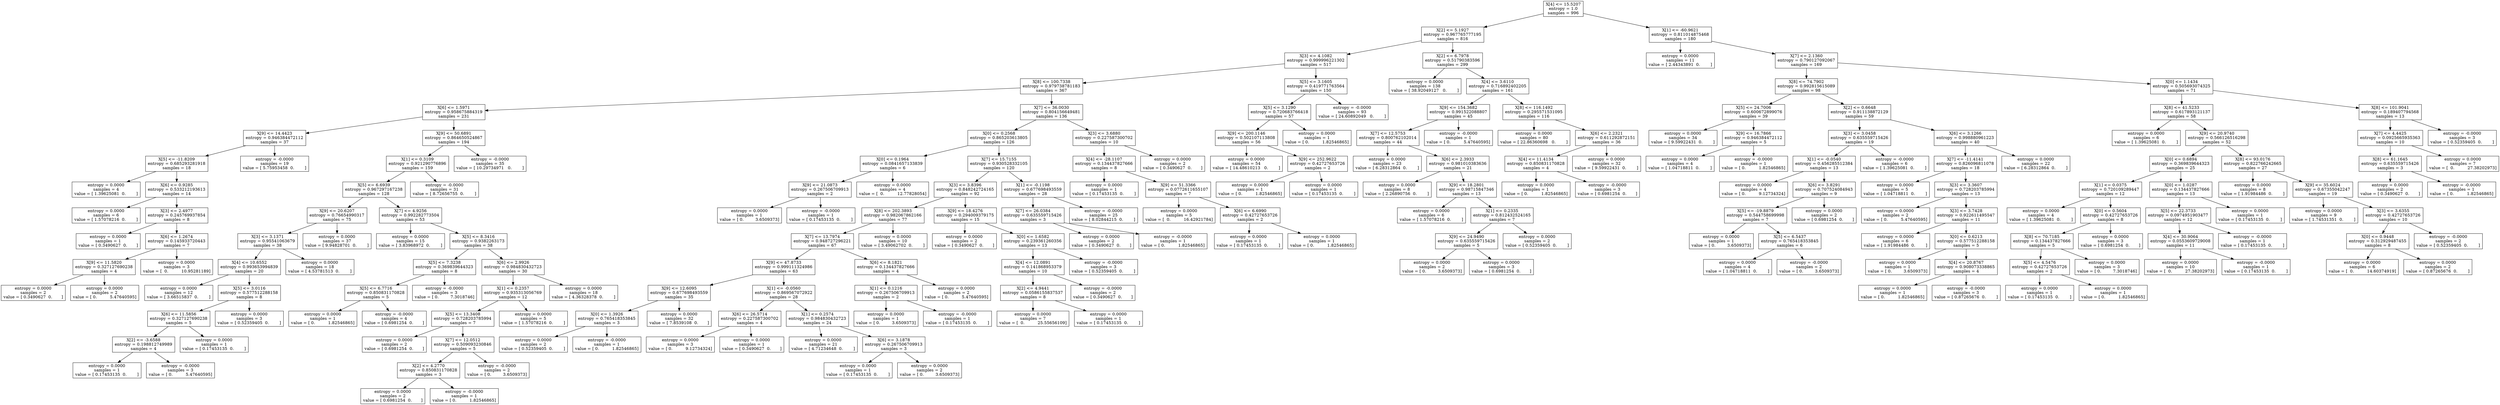 digraph Tree {
0 [label="X[4] <= 15.5207\nentropy = 1.0\nsamples = 996", shape="box"] ;
1 [label="X[2] <= 5.1927\nentropy = 0.967765777195\nsamples = 816", shape="box"] ;
0 -> 1 ;
2 [label="X[3] <= 4.1082\nentropy = 0.999996221302\nsamples = 517", shape="box"] ;
1 -> 2 ;
3 [label="X[8] <= 100.7338\nentropy = 0.979738781183\nsamples = 367", shape="box"] ;
2 -> 3 ;
4 [label="X[6] <= 1.5971\nentropy = 0.958675884319\nsamples = 231", shape="box"] ;
3 -> 4 ;
5 [label="X[9] <= 14.4423\nentropy = 0.946384472112\nsamples = 37", shape="box"] ;
4 -> 5 ;
6 [label="X[5] <= -11.8209\nentropy = 0.685293281918\nsamples = 18", shape="box"] ;
5 -> 6 ;
7 [label="entropy = 0.0000\nsamples = 4\nvalue = [ 1.39625081  0.        ]", shape="box"] ;
6 -> 7 ;
8 [label="X[6] <= 0.9285\nentropy = 0.533212193613\nsamples = 14", shape="box"] ;
6 -> 8 ;
9 [label="entropy = 0.0000\nsamples = 6\nvalue = [ 1.57078216  0.        ]", shape="box"] ;
8 -> 9 ;
10 [label="X[3] <= 2.4977\nentropy = 0.245769937854\nsamples = 8", shape="box"] ;
8 -> 10 ;
11 [label="entropy = 0.0000\nsamples = 1\nvalue = [ 0.3490627  0.       ]", shape="box"] ;
10 -> 11 ;
12 [label="X[6] <= 1.2674\nentropy = 0.145933720443\nsamples = 7", shape="box"] ;
10 -> 12 ;
13 [label="X[9] <= 11.5820\nentropy = 0.327127690238\nsamples = 4", shape="box"] ;
12 -> 13 ;
14 [label="entropy = 0.0000\nsamples = 2\nvalue = [ 0.3490627  0.       ]", shape="box"] ;
13 -> 14 ;
15 [label="entropy = 0.0000\nsamples = 2\nvalue = [ 0.          5.47640595]", shape="box"] ;
13 -> 15 ;
16 [label="entropy = 0.0000\nsamples = 3\nvalue = [  0.          10.95281189]", shape="box"] ;
12 -> 16 ;
17 [label="entropy = -0.0000\nsamples = 19\nvalue = [ 5.75953458  0.        ]", shape="box"] ;
5 -> 17 ;
18 [label="X[9] <= 50.6891\nentropy = 0.864650524867\nsamples = 194", shape="box"] ;
4 -> 18 ;
19 [label="X[1] <= 0.3109\nentropy = 0.921290776896\nsamples = 159", shape="box"] ;
18 -> 19 ;
20 [label="X[5] <= 6.6939\nentropy = 0.967297167238\nsamples = 128", shape="box"] ;
19 -> 20 ;
21 [label="X[9] <= 20.6207\nentropy = 0.76654990317\nsamples = 75", shape="box"] ;
20 -> 21 ;
22 [label="X[3] <= 3.1371\nentropy = 0.95541063679\nsamples = 38", shape="box"] ;
21 -> 22 ;
23 [label="X[4] <= 10.6552\nentropy = 0.993653994839\nsamples = 20", shape="box"] ;
22 -> 23 ;
24 [label="entropy = 0.0000\nsamples = 12\nvalue = [ 3.66515837  0.        ]", shape="box"] ;
23 -> 24 ;
25 [label="X[5] <= 3.0116\nentropy = 0.577512288158\nsamples = 8", shape="box"] ;
23 -> 25 ;
26 [label="X[6] <= 11.5856\nentropy = 0.327127690238\nsamples = 5", shape="box"] ;
25 -> 26 ;
27 [label="X[2] <= -3.6588\nentropy = 0.198812749989\nsamples = 4", shape="box"] ;
26 -> 27 ;
28 [label="entropy = 0.0000\nsamples = 1\nvalue = [ 0.17453135  0.        ]", shape="box"] ;
27 -> 28 ;
29 [label="entropy = -0.0000\nsamples = 3\nvalue = [ 0.          5.47640595]", shape="box"] ;
27 -> 29 ;
30 [label="entropy = 0.0000\nsamples = 1\nvalue = [ 0.17453135  0.        ]", shape="box"] ;
26 -> 30 ;
31 [label="entropy = 0.0000\nsamples = 3\nvalue = [ 0.52359405  0.        ]", shape="box"] ;
25 -> 31 ;
32 [label="entropy = 0.0000\nsamples = 18\nvalue = [ 4.53781513  0.        ]", shape="box"] ;
22 -> 32 ;
33 [label="entropy = 0.0000\nsamples = 37\nvalue = [ 9.94828701  0.        ]", shape="box"] ;
21 -> 33 ;
34 [label="X[7] <= 4.9256\nentropy = 0.992282773504\nsamples = 53", shape="box"] ;
20 -> 34 ;
35 [label="entropy = 0.0000\nsamples = 15\nvalue = [ 3.83968972  0.        ]", shape="box"] ;
34 -> 35 ;
36 [label="X[5] <= 8.3416\nentropy = 0.9382263173\nsamples = 38", shape="box"] ;
34 -> 36 ;
37 [label="X[5] <= 7.3238\nentropy = 0.369839644323\nsamples = 8", shape="box"] ;
36 -> 37 ;
38 [label="X[5] <= 6.7716\nentropy = 0.850831170828\nsamples = 5", shape="box"] ;
37 -> 38 ;
39 [label="entropy = 0.0000\nsamples = 1\nvalue = [ 0.          1.82546865]", shape="box"] ;
38 -> 39 ;
40 [label="entropy = -0.0000\nsamples = 4\nvalue = [ 0.6981254  0.       ]", shape="box"] ;
38 -> 40 ;
41 [label="entropy = -0.0000\nsamples = 3\nvalue = [ 0.         7.3018746]", shape="box"] ;
37 -> 41 ;
42 [label="X[6] <= 2.9926\nentropy = 0.984830432723\nsamples = 30", shape="box"] ;
36 -> 42 ;
43 [label="X[1] <= 0.2357\nentropy = 0.935313056769\nsamples = 12", shape="box"] ;
42 -> 43 ;
44 [label="X[5] <= 13.3408\nentropy = 0.728203785994\nsamples = 7", shape="box"] ;
43 -> 44 ;
45 [label="entropy = 0.0000\nsamples = 2\nvalue = [ 0.6981254  0.       ]", shape="box"] ;
44 -> 45 ;
46 [label="X[7] <= 12.0512\nentropy = 0.509093230846\nsamples = 5", shape="box"] ;
44 -> 46 ;
47 [label="X[2] <= 4.2770\nentropy = 0.850831170828\nsamples = 3", shape="box"] ;
46 -> 47 ;
48 [label="entropy = 0.0000\nsamples = 2\nvalue = [ 0.6981254  0.       ]", shape="box"] ;
47 -> 48 ;
49 [label="entropy = -0.0000\nsamples = 1\nvalue = [ 0.          1.82546865]", shape="box"] ;
47 -> 49 ;
50 [label="entropy = -0.0000\nsamples = 2\nvalue = [ 0.         3.6509373]", shape="box"] ;
46 -> 50 ;
51 [label="entropy = 0.0000\nsamples = 5\nvalue = [ 1.57078216  0.        ]", shape="box"] ;
43 -> 51 ;
52 [label="entropy = 0.0000\nsamples = 18\nvalue = [ 4.36328378  0.        ]", shape="box"] ;
42 -> 52 ;
53 [label="entropy = -0.0000\nsamples = 31\nvalue = [ 8.72656755  0.        ]", shape="box"] ;
19 -> 53 ;
54 [label="entropy = -0.0000\nsamples = 35\nvalue = [ 10.29734971   0.        ]", shape="box"] ;
18 -> 54 ;
55 [label="X[7] <= 36.0030\nentropy = 0.804156649481\nsamples = 136", shape="box"] ;
3 -> 55 ;
56 [label="X[0] <= 0.2568\nentropy = 0.865203613805\nsamples = 126", shape="box"] ;
55 -> 56 ;
57 [label="X[0] <= 0.1964\nentropy = 0.0841657133839\nsamples = 6", shape="box"] ;
56 -> 57 ;
58 [label="X[9] <= 21.0873\nentropy = 0.267506709913\nsamples = 2", shape="box"] ;
57 -> 58 ;
59 [label="entropy = 0.0000\nsamples = 1\nvalue = [ 0.         3.6509373]", shape="box"] ;
58 -> 59 ;
60 [label="entropy = -0.0000\nsamples = 1\nvalue = [ 0.17453135  0.        ]", shape="box"] ;
58 -> 60 ;
61 [label="entropy = 0.0000\nsamples = 4\nvalue = [  0.          12.77828054]", shape="box"] ;
57 -> 61 ;
62 [label="X[7] <= 15.7155\nentropy = 0.930528332105\nsamples = 120", shape="box"] ;
56 -> 62 ;
63 [label="X[3] <= 3.8396\nentropy = 0.848242724165\nsamples = 92", shape="box"] ;
62 -> 63 ;
64 [label="X[8] <= 202.3893\nentropy = 0.982067862166\nsamples = 77", shape="box"] ;
63 -> 64 ;
65 [label="X[7] <= 13.7974\nentropy = 0.948727296221\nsamples = 67", shape="box"] ;
64 -> 65 ;
66 [label="X[9] <= 47.8733\nentropy = 0.999111324986\nsamples = 63", shape="box"] ;
65 -> 66 ;
67 [label="X[9] <= 12.6095\nentropy = 0.677698493559\nsamples = 35", shape="box"] ;
66 -> 67 ;
68 [label="X[0] <= 1.3926\nentropy = 0.765418353845\nsamples = 3", shape="box"] ;
67 -> 68 ;
69 [label="entropy = 0.0000\nsamples = 2\nvalue = [ 0.52359405  0.        ]", shape="box"] ;
68 -> 69 ;
70 [label="entropy = -0.0000\nsamples = 1\nvalue = [ 0.          1.82546865]", shape="box"] ;
68 -> 70 ;
71 [label="entropy = 0.0000\nsamples = 32\nvalue = [ 7.8539108  0.       ]", shape="box"] ;
67 -> 71 ;
72 [label="X[1] <= -0.0560\nentropy = 0.869567072922\nsamples = 28", shape="box"] ;
66 -> 72 ;
73 [label="X[6] <= 26.5714\nentropy = 0.227587300702\nsamples = 4", shape="box"] ;
72 -> 73 ;
74 [label="entropy = 0.0000\nsamples = 3\nvalue = [ 0.          9.12734324]", shape="box"] ;
73 -> 74 ;
75 [label="entropy = 0.0000\nsamples = 1\nvalue = [ 0.3490627  0.       ]", shape="box"] ;
73 -> 75 ;
76 [label="X[1] <= 0.2574\nentropy = 0.984830432723\nsamples = 24", shape="box"] ;
72 -> 76 ;
77 [label="entropy = 0.0000\nsamples = 21\nvalue = [ 4.71234648  0.        ]", shape="box"] ;
76 -> 77 ;
78 [label="X[6] <= 3.1878\nentropy = 0.267506709913\nsamples = 3", shape="box"] ;
76 -> 78 ;
79 [label="entropy = 0.0000\nsamples = 1\nvalue = [ 0.17453135  0.        ]", shape="box"] ;
78 -> 79 ;
80 [label="entropy = 0.0000\nsamples = 2\nvalue = [ 0.         3.6509373]", shape="box"] ;
78 -> 80 ;
81 [label="X[6] <= 8.1821\nentropy = 0.134437827666\nsamples = 4", shape="box"] ;
65 -> 81 ;
82 [label="X[1] <= 0.1216\nentropy = 0.267506709913\nsamples = 2", shape="box"] ;
81 -> 82 ;
83 [label="entropy = 0.0000\nsamples = 1\nvalue = [ 0.         3.6509373]", shape="box"] ;
82 -> 83 ;
84 [label="entropy = -0.0000\nsamples = 1\nvalue = [ 0.17453135  0.        ]", shape="box"] ;
82 -> 84 ;
85 [label="entropy = 0.0000\nsamples = 2\nvalue = [ 0.          5.47640595]", shape="box"] ;
81 -> 85 ;
86 [label="entropy = 0.0000\nsamples = 10\nvalue = [ 3.49062702  0.        ]", shape="box"] ;
64 -> 86 ;
87 [label="X[9] <= 18.4276\nentropy = 0.294009379175\nsamples = 15", shape="box"] ;
63 -> 87 ;
88 [label="entropy = 0.0000\nsamples = 2\nvalue = [ 0.3490627  0.       ]", shape="box"] ;
87 -> 88 ;
89 [label="X[0] <= 1.6582\nentropy = 0.239361260356\nsamples = 13", shape="box"] ;
87 -> 89 ;
90 [label="X[4] <= 12.0891\nentropy = 0.141868953379\nsamples = 10", shape="box"] ;
89 -> 90 ;
91 [label="X[2] <= 4.9441\nentropy = 0.0586155837537\nsamples = 8", shape="box"] ;
90 -> 91 ;
92 [label="entropy = 0.0000\nsamples = 7\nvalue = [  0.          25.55656109]", shape="box"] ;
91 -> 92 ;
93 [label="entropy = 0.0000\nsamples = 1\nvalue = [ 0.17453135  0.        ]", shape="box"] ;
91 -> 93 ;
94 [label="entropy = -0.0000\nsamples = 2\nvalue = [ 0.3490627  0.       ]", shape="box"] ;
90 -> 94 ;
95 [label="entropy = -0.0000\nsamples = 3\nvalue = [ 0.52359405  0.        ]", shape="box"] ;
89 -> 95 ;
96 [label="X[1] <= -0.1198\nentropy = 0.677698493559\nsamples = 28", shape="box"] ;
62 -> 96 ;
97 [label="X[7] <= 26.0384\nentropy = 0.635559715426\nsamples = 3", shape="box"] ;
96 -> 97 ;
98 [label="entropy = 0.0000\nsamples = 2\nvalue = [ 0.3490627  0.       ]", shape="box"] ;
97 -> 98 ;
99 [label="entropy = -0.0000\nsamples = 1\nvalue = [ 0.          1.82546865]", shape="box"] ;
97 -> 99 ;
100 [label="entropy = -0.0000\nsamples = 25\nvalue = [ 8.02844215  0.        ]", shape="box"] ;
96 -> 100 ;
101 [label="X[3] <= 3.6880\nentropy = 0.227587300702\nsamples = 10", shape="box"] ;
55 -> 101 ;
102 [label="X[4] <= -28.1107\nentropy = 0.134437827666\nsamples = 8", shape="box"] ;
101 -> 102 ;
103 [label="entropy = 0.0000\nsamples = 1\nvalue = [ 0.17453135  0.        ]", shape="box"] ;
102 -> 103 ;
104 [label="X[9] <= 51.3366\nentropy = 0.0772611655107\nsamples = 7", shape="box"] ;
102 -> 104 ;
105 [label="entropy = 0.0000\nsamples = 5\nvalue = [  0.          16.42921784]", shape="box"] ;
104 -> 105 ;
106 [label="X[6] <= 6.6990\nentropy = 0.42727653726\nsamples = 2", shape="box"] ;
104 -> 106 ;
107 [label="entropy = 0.0000\nsamples = 1\nvalue = [ 0.17453135  0.        ]", shape="box"] ;
106 -> 107 ;
108 [label="entropy = 0.0000\nsamples = 1\nvalue = [ 0.          1.82546865]", shape="box"] ;
106 -> 108 ;
109 [label="entropy = 0.0000\nsamples = 2\nvalue = [ 0.3490627  0.       ]", shape="box"] ;
101 -> 109 ;
110 [label="X[5] <= 3.1605\nentropy = 0.419771763564\nsamples = 150", shape="box"] ;
2 -> 110 ;
111 [label="X[5] <= 3.1290\nentropy = 0.720683766418\nsamples = 57", shape="box"] ;
110 -> 111 ;
112 [label="X[9] <= 200.1146\nentropy = 0.502107113808\nsamples = 56", shape="box"] ;
111 -> 112 ;
113 [label="entropy = 0.0000\nsamples = 54\nvalue = [ 14.48610213   0.        ]", shape="box"] ;
112 -> 113 ;
114 [label="X[9] <= 252.9622\nentropy = 0.42727653726\nsamples = 2", shape="box"] ;
112 -> 114 ;
115 [label="entropy = 0.0000\nsamples = 1\nvalue = [ 0.          1.82546865]", shape="box"] ;
114 -> 115 ;
116 [label="entropy = 0.0000\nsamples = 1\nvalue = [ 0.17453135  0.        ]", shape="box"] ;
114 -> 116 ;
117 [label="entropy = 0.0000\nsamples = 1\nvalue = [ 0.          1.82546865]", shape="box"] ;
111 -> 117 ;
118 [label="entropy = -0.0000\nsamples = 93\nvalue = [ 24.60892049   0.        ]", shape="box"] ;
110 -> 118 ;
119 [label="X[2] <= 6.7978\nentropy = 0.51790383596\nsamples = 299", shape="box"] ;
1 -> 119 ;
120 [label="entropy = 0.0000\nsamples = 138\nvalue = [ 38.92049127   0.        ]", shape="box"] ;
119 -> 120 ;
121 [label="X[4] <= 3.6110\nentropy = 0.716892402205\nsamples = 161", shape="box"] ;
119 -> 121 ;
122 [label="X[9] <= 154.3682\nentropy = 0.991522088807\nsamples = 45", shape="box"] ;
121 -> 122 ;
123 [label="X[7] <= 12.5753\nentropy = 0.800762102014\nsamples = 44", shape="box"] ;
122 -> 123 ;
124 [label="entropy = 0.0000\nsamples = 23\nvalue = [ 6.28312864  0.        ]", shape="box"] ;
123 -> 124 ;
125 [label="X[6] <= 2.3933\nentropy = 0.981010383636\nsamples = 21", shape="box"] ;
123 -> 125 ;
126 [label="entropy = 0.0000\nsamples = 8\nvalue = [ 2.26890756  0.        ]", shape="box"] ;
125 -> 126 ;
127 [label="X[9] <= 18.2801\nentropy = 0.98715847346\nsamples = 13", shape="box"] ;
125 -> 127 ;
128 [label="entropy = 0.0000\nsamples = 6\nvalue = [ 1.57078216  0.        ]", shape="box"] ;
127 -> 128 ;
129 [label="X[1] <= 0.2335\nentropy = 0.812432524165\nsamples = 7", shape="box"] ;
127 -> 129 ;
130 [label="X[9] <= 24.9490\nentropy = 0.635559715426\nsamples = 5", shape="box"] ;
129 -> 130 ;
131 [label="entropy = 0.0000\nsamples = 2\nvalue = [ 0.         3.6509373]", shape="box"] ;
130 -> 131 ;
132 [label="entropy = 0.0000\nsamples = 3\nvalue = [ 0.6981254  0.       ]", shape="box"] ;
130 -> 132 ;
133 [label="entropy = 0.0000\nsamples = 2\nvalue = [ 0.52359405  0.        ]", shape="box"] ;
129 -> 133 ;
134 [label="entropy = -0.0000\nsamples = 1\nvalue = [ 0.          5.47640595]", shape="box"] ;
122 -> 134 ;
135 [label="X[8] <= 116.1492\nentropy = 0.295571531095\nsamples = 116", shape="box"] ;
121 -> 135 ;
136 [label="entropy = 0.0000\nsamples = 80\nvalue = [ 22.86360698   0.        ]", shape="box"] ;
135 -> 136 ;
137 [label="X[6] <= 2.2321\nentropy = 0.611292872151\nsamples = 36", shape="box"] ;
135 -> 137 ;
138 [label="X[4] <= 11.4134\nentropy = 0.850831170828\nsamples = 4", shape="box"] ;
137 -> 138 ;
139 [label="entropy = 0.0000\nsamples = 1\nvalue = [ 0.          1.82546865]", shape="box"] ;
138 -> 139 ;
140 [label="entropy = -0.0000\nsamples = 3\nvalue = [ 0.6981254  0.       ]", shape="box"] ;
138 -> 140 ;
141 [label="entropy = 0.0000\nsamples = 32\nvalue = [ 9.59922431  0.        ]", shape="box"] ;
137 -> 141 ;
142 [label="X[1] <= -60.9621\nentropy = 0.811014875468\nsamples = 180", shape="box"] ;
0 -> 142 ;
143 [label="entropy = 0.0000\nsamples = 11\nvalue = [ 2.44343891  0.        ]", shape="box"] ;
142 -> 143 ;
144 [label="X[7] <= 2.1360\nentropy = 0.790127092067\nsamples = 169", shape="box"] ;
142 -> 144 ;
145 [label="X[8] <= 74.7902\nentropy = 0.992815615089\nsamples = 98", shape="box"] ;
144 -> 145 ;
146 [label="X[5] <= 24.7006\nentropy = 0.600672899076\nsamples = 39", shape="box"] ;
145 -> 146 ;
147 [label="entropy = 0.0000\nsamples = 34\nvalue = [ 9.59922431  0.        ]", shape="box"] ;
146 -> 147 ;
148 [label="X[9] <= 16.7866\nentropy = 0.946384472112\nsamples = 5", shape="box"] ;
146 -> 148 ;
149 [label="entropy = 0.0000\nsamples = 4\nvalue = [ 1.04718811  0.        ]", shape="box"] ;
148 -> 149 ;
150 [label="entropy = -0.0000\nsamples = 1\nvalue = [ 0.          1.82546865]", shape="box"] ;
148 -> 150 ;
151 [label="X[2] <= 0.6648\nentropy = 0.911138872129\nsamples = 59", shape="box"] ;
145 -> 151 ;
152 [label="X[3] <= 3.0458\nentropy = 0.635559715426\nsamples = 19", shape="box"] ;
151 -> 152 ;
153 [label="X[1] <= -0.0540\nentropy = 0.456285512384\nsamples = 13", shape="box"] ;
152 -> 153 ;
154 [label="entropy = 0.0000\nsamples = 4\nvalue = [ 0.          9.12734324]", shape="box"] ;
153 -> 154 ;
155 [label="X[6] <= 3.8291\nentropy = 0.707524084943\nsamples = 9", shape="box"] ;
153 -> 155 ;
156 [label="X[5] <= -19.8879\nentropy = 0.544758699998\nsamples = 7", shape="box"] ;
155 -> 156 ;
157 [label="entropy = 0.0000\nsamples = 1\nvalue = [ 0.         3.6509373]", shape="box"] ;
156 -> 157 ;
158 [label="X[5] <= 6.5437\nentropy = 0.765418353845\nsamples = 6", shape="box"] ;
156 -> 158 ;
159 [label="entropy = 0.0000\nsamples = 4\nvalue = [ 1.04718811  0.        ]", shape="box"] ;
158 -> 159 ;
160 [label="entropy = -0.0000\nsamples = 2\nvalue = [ 0.         3.6509373]", shape="box"] ;
158 -> 160 ;
161 [label="entropy = 0.0000\nsamples = 2\nvalue = [ 0.6981254  0.       ]", shape="box"] ;
155 -> 161 ;
162 [label="entropy = -0.0000\nsamples = 6\nvalue = [ 1.39625081  0.        ]", shape="box"] ;
152 -> 162 ;
163 [label="X[6] <= 3.1266\nentropy = 0.998880961223\nsamples = 40", shape="box"] ;
151 -> 163 ;
164 [label="X[7] <= -11.4141\nentropy = 0.826096811078\nsamples = 18", shape="box"] ;
163 -> 164 ;
165 [label="entropy = 0.0000\nsamples = 5\nvalue = [ 1.04718811  0.        ]", shape="box"] ;
164 -> 165 ;
166 [label="X[3] <= 3.3607\nentropy = 0.728203785994\nsamples = 13", shape="box"] ;
164 -> 166 ;
167 [label="entropy = 0.0000\nsamples = 2\nvalue = [ 0.          5.47640595]", shape="box"] ;
166 -> 167 ;
168 [label="X[3] <= 3.7428\nentropy = 0.922611495547\nsamples = 11", shape="box"] ;
166 -> 168 ;
169 [label="entropy = 0.0000\nsamples = 6\nvalue = [ 1.91984486  0.        ]", shape="box"] ;
168 -> 169 ;
170 [label="X[0] <= 0.6213\nentropy = 0.577512288158\nsamples = 5", shape="box"] ;
168 -> 170 ;
171 [label="entropy = 0.0000\nsamples = 1\nvalue = [ 0.         3.6509373]", shape="box"] ;
170 -> 171 ;
172 [label="X[4] <= 20.8767\nentropy = 0.908073338865\nsamples = 4", shape="box"] ;
170 -> 172 ;
173 [label="entropy = 0.0000\nsamples = 1\nvalue = [ 0.          1.82546865]", shape="box"] ;
172 -> 173 ;
174 [label="entropy = -0.0000\nsamples = 3\nvalue = [ 0.87265676  0.        ]", shape="box"] ;
172 -> 174 ;
175 [label="entropy = 0.0000\nsamples = 22\nvalue = [ 6.28312864  0.        ]", shape="box"] ;
163 -> 175 ;
176 [label="X[0] <= 1.1434\nentropy = 0.505693074325\nsamples = 71", shape="box"] ;
144 -> 176 ;
177 [label="X[8] <= 41.5233\nentropy = 0.617893121137\nsamples = 58", shape="box"] ;
176 -> 177 ;
178 [label="entropy = 0.0000\nsamples = 6\nvalue = [ 1.39625081  0.        ]", shape="box"] ;
177 -> 178 ;
179 [label="X[9] <= 20.9740\nentropy = 0.566126516298\nsamples = 52", shape="box"] ;
177 -> 179 ;
180 [label="X[0] <= 0.6894\nentropy = 0.369839644323\nsamples = 25", shape="box"] ;
179 -> 180 ;
181 [label="X[1] <= 0.0375\nentropy = 0.720109289447\nsamples = 12", shape="box"] ;
180 -> 181 ;
182 [label="entropy = 0.0000\nsamples = 4\nvalue = [ 1.39625081  0.        ]", shape="box"] ;
181 -> 182 ;
183 [label="X[0] <= 0.5604\nentropy = 0.42727653726\nsamples = 8", shape="box"] ;
181 -> 183 ;
184 [label="X[8] <= 70.7185\nentropy = 0.134437827666\nsamples = 5", shape="box"] ;
183 -> 184 ;
185 [label="X[5] <= 4.5476\nentropy = 0.42727653726\nsamples = 2", shape="box"] ;
184 -> 185 ;
186 [label="entropy = 0.0000\nsamples = 1\nvalue = [ 0.17453135  0.        ]", shape="box"] ;
185 -> 186 ;
187 [label="entropy = 0.0000\nsamples = 1\nvalue = [ 0.          1.82546865]", shape="box"] ;
185 -> 187 ;
188 [label="entropy = 0.0000\nsamples = 3\nvalue = [ 0.         7.3018746]", shape="box"] ;
184 -> 188 ;
189 [label="entropy = 0.0000\nsamples = 3\nvalue = [ 0.6981254  0.       ]", shape="box"] ;
183 -> 189 ;
190 [label="X[0] <= 1.0287\nentropy = 0.134437827666\nsamples = 13", shape="box"] ;
180 -> 190 ;
191 [label="X[5] <= 22.3733\nentropy = 0.0974951903477\nsamples = 12", shape="box"] ;
190 -> 191 ;
192 [label="X[4] <= 30.9064\nentropy = 0.0553609729008\nsamples = 11", shape="box"] ;
191 -> 192 ;
193 [label="entropy = 0.0000\nsamples = 10\nvalue = [  0.          27.38202973]", shape="box"] ;
192 -> 193 ;
194 [label="entropy = -0.0000\nsamples = 1\nvalue = [ 0.17453135  0.        ]", shape="box"] ;
192 -> 194 ;
195 [label="entropy = -0.0000\nsamples = 1\nvalue = [ 0.17453135  0.        ]", shape="box"] ;
191 -> 195 ;
196 [label="entropy = 0.0000\nsamples = 1\nvalue = [ 0.17453135  0.        ]", shape="box"] ;
190 -> 196 ;
197 [label="X[8] <= 93.0176\nentropy = 0.822766242665\nsamples = 27", shape="box"] ;
179 -> 197 ;
198 [label="entropy = 0.0000\nsamples = 8\nvalue = [ 1.91984486  0.        ]", shape="box"] ;
197 -> 198 ;
199 [label="X[9] <= 35.6024\nentropy = 0.67355042247\nsamples = 19", shape="box"] ;
197 -> 199 ;
200 [label="entropy = 0.0000\nsamples = 9\nvalue = [ 1.74531351  0.        ]", shape="box"] ;
199 -> 200 ;
201 [label="X[3] <= 3.6355\nentropy = 0.42727653726\nsamples = 10", shape="box"] ;
199 -> 201 ;
202 [label="X[0] <= 0.9448\nentropy = 0.312929487455\nsamples = 8", shape="box"] ;
201 -> 202 ;
203 [label="entropy = 0.0000\nsamples = 6\nvalue = [  0.          14.60374919]", shape="box"] ;
202 -> 203 ;
204 [label="entropy = 0.0000\nsamples = 2\nvalue = [ 0.87265676  0.        ]", shape="box"] ;
202 -> 204 ;
205 [label="entropy = -0.0000\nsamples = 2\nvalue = [ 0.52359405  0.        ]", shape="box"] ;
201 -> 205 ;
206 [label="X[8] <= 101.9041\nentropy = 0.189407794568\nsamples = 13", shape="box"] ;
176 -> 206 ;
207 [label="X[7] <= 4.4425\nentropy = 0.0925665935363\nsamples = 10", shape="box"] ;
206 -> 207 ;
208 [label="X[8] <= 61.1645\nentropy = 0.635559715426\nsamples = 3", shape="box"] ;
207 -> 208 ;
209 [label="entropy = 0.0000\nsamples = 2\nvalue = [ 0.3490627  0.       ]", shape="box"] ;
208 -> 209 ;
210 [label="entropy = -0.0000\nsamples = 1\nvalue = [ 0.          1.82546865]", shape="box"] ;
208 -> 210 ;
211 [label="entropy = 0.0000\nsamples = 7\nvalue = [  0.          27.38202973]", shape="box"] ;
207 -> 211 ;
212 [label="entropy = -0.0000\nsamples = 3\nvalue = [ 0.52359405  0.        ]", shape="box"] ;
206 -> 212 ;
}
